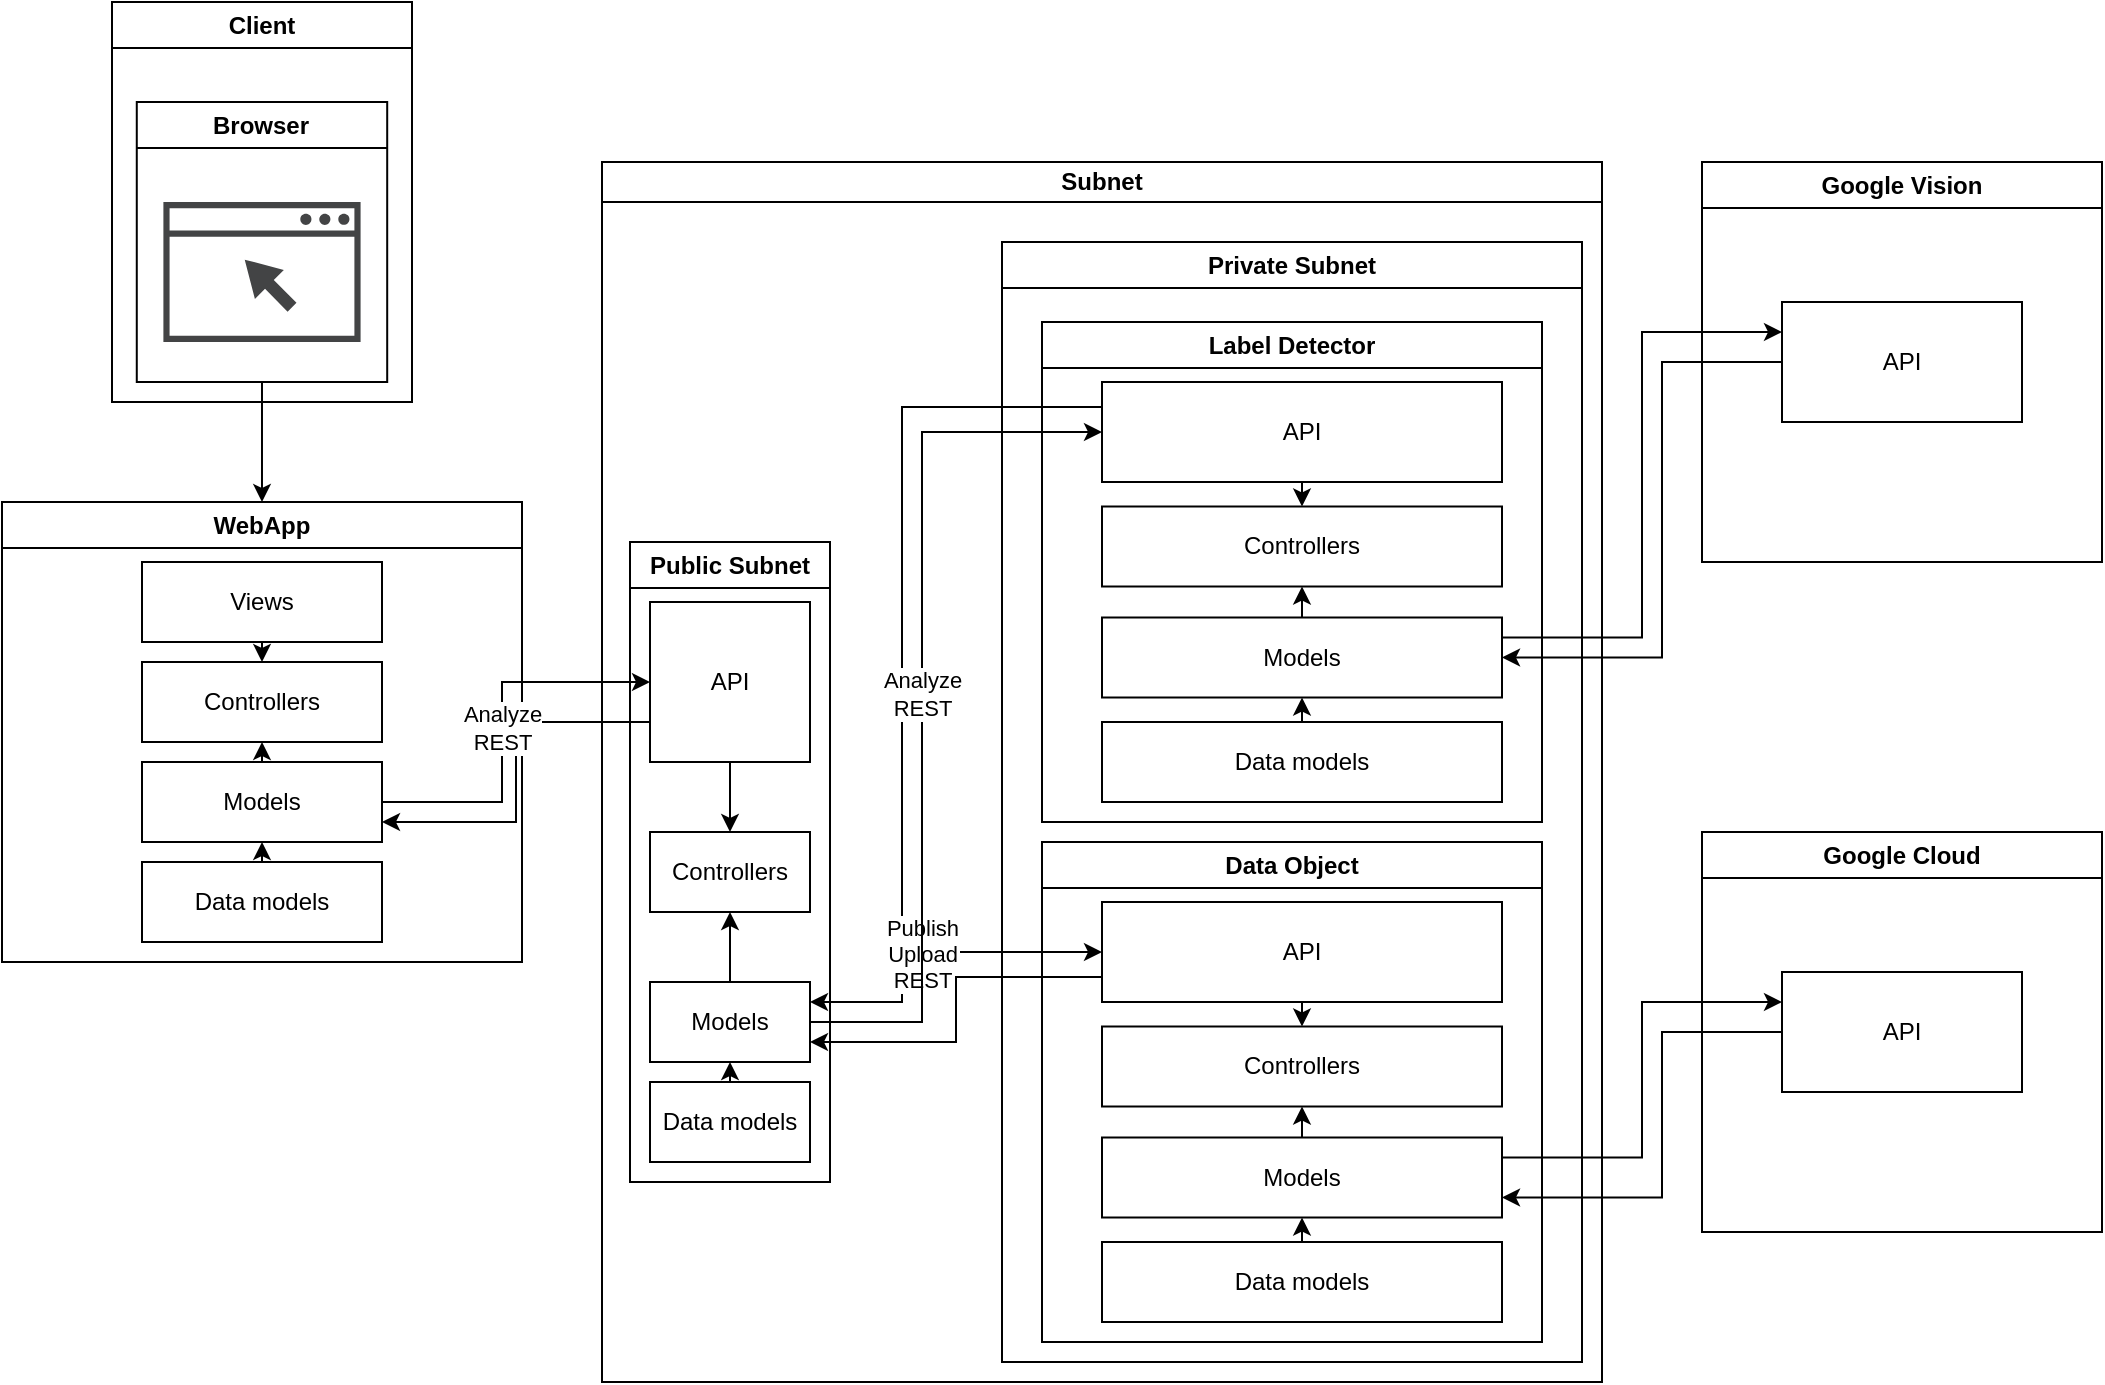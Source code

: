 <mxfile version="23.0.2" type="device">
  <diagram name="Page-1" id="o5220_kUw4vm-JoBPQUj">
    <mxGraphModel dx="1386" dy="793" grid="1" gridSize="10" guides="1" tooltips="1" connect="1" arrows="1" fold="1" page="1" pageScale="1" pageWidth="827" pageHeight="1169" math="0" shadow="0">
      <root>
        <mxCell id="0" />
        <mxCell id="1" parent="0" />
        <mxCell id="zZYa_b1xWJzNNCu5xfxP-7" value="Subnet" style="swimlane;whiteSpace=wrap;html=1;startSize=20;" vertex="1" parent="1">
          <mxGeometry x="320" y="250" width="500" height="610" as="geometry" />
        </mxCell>
        <mxCell id="zZYa_b1xWJzNNCu5xfxP-12" value="Public Subnet" style="swimlane;whiteSpace=wrap;html=1;" vertex="1" parent="zZYa_b1xWJzNNCu5xfxP-7">
          <mxGeometry x="14" y="190" width="100" height="320" as="geometry" />
        </mxCell>
        <mxCell id="zZYa_b1xWJzNNCu5xfxP-13" value="Controllers" style="whiteSpace=wrap;html=1;" vertex="1" parent="zZYa_b1xWJzNNCu5xfxP-12">
          <mxGeometry x="10" y="145" width="80" height="40" as="geometry" />
        </mxCell>
        <mxCell id="zZYa_b1xWJzNNCu5xfxP-17" style="edgeStyle=orthogonalEdgeStyle;rounded=0;orthogonalLoop=1;jettySize=auto;html=1;exitX=0.5;exitY=0;exitDx=0;exitDy=0;entryX=0.5;entryY=1;entryDx=0;entryDy=0;" edge="1" parent="zZYa_b1xWJzNNCu5xfxP-12" source="zZYa_b1xWJzNNCu5xfxP-15" target="zZYa_b1xWJzNNCu5xfxP-13">
          <mxGeometry relative="1" as="geometry" />
        </mxCell>
        <mxCell id="zZYa_b1xWJzNNCu5xfxP-15" value="Models" style="whiteSpace=wrap;html=1;" vertex="1" parent="zZYa_b1xWJzNNCu5xfxP-12">
          <mxGeometry x="10" y="220" width="80" height="40" as="geometry" />
        </mxCell>
        <mxCell id="zZYa_b1xWJzNNCu5xfxP-1" value="API" style="whiteSpace=wrap;html=1;aspect=fixed;" vertex="1" parent="zZYa_b1xWJzNNCu5xfxP-12">
          <mxGeometry x="10" y="30" width="80" height="80" as="geometry" />
        </mxCell>
        <mxCell id="zZYa_b1xWJzNNCu5xfxP-16" style="edgeStyle=orthogonalEdgeStyle;rounded=0;orthogonalLoop=1;jettySize=auto;html=1;exitX=0.5;exitY=1;exitDx=0;exitDy=0;entryX=0.5;entryY=0;entryDx=0;entryDy=0;" edge="1" parent="zZYa_b1xWJzNNCu5xfxP-12" source="zZYa_b1xWJzNNCu5xfxP-1" target="zZYa_b1xWJzNNCu5xfxP-13">
          <mxGeometry relative="1" as="geometry" />
        </mxCell>
        <mxCell id="zZYa_b1xWJzNNCu5xfxP-77" style="edgeStyle=orthogonalEdgeStyle;rounded=0;orthogonalLoop=1;jettySize=auto;html=1;exitX=0.5;exitY=0;exitDx=0;exitDy=0;entryX=0.5;entryY=1;entryDx=0;entryDy=0;" edge="1" parent="zZYa_b1xWJzNNCu5xfxP-12" source="zZYa_b1xWJzNNCu5xfxP-76" target="zZYa_b1xWJzNNCu5xfxP-15">
          <mxGeometry relative="1" as="geometry" />
        </mxCell>
        <mxCell id="zZYa_b1xWJzNNCu5xfxP-76" value="Data models" style="whiteSpace=wrap;html=1;" vertex="1" parent="zZYa_b1xWJzNNCu5xfxP-12">
          <mxGeometry x="10" y="270" width="80" height="40" as="geometry" />
        </mxCell>
        <mxCell id="zZYa_b1xWJzNNCu5xfxP-18" value="Private Subnet" style="swimlane;whiteSpace=wrap;html=1;startSize=23;" vertex="1" parent="zZYa_b1xWJzNNCu5xfxP-7">
          <mxGeometry x="200" y="40" width="290" height="560" as="geometry" />
        </mxCell>
        <mxCell id="zZYa_b1xWJzNNCu5xfxP-24" value="Label Detector" style="swimlane;whiteSpace=wrap;html=1;" vertex="1" parent="zZYa_b1xWJzNNCu5xfxP-18">
          <mxGeometry x="20" y="40" width="250" height="250" as="geometry" />
        </mxCell>
        <mxCell id="zZYa_b1xWJzNNCu5xfxP-35" style="edgeStyle=orthogonalEdgeStyle;rounded=0;orthogonalLoop=1;jettySize=auto;html=1;exitX=0.5;exitY=1;exitDx=0;exitDy=0;entryX=0.5;entryY=0;entryDx=0;entryDy=0;" edge="1" parent="zZYa_b1xWJzNNCu5xfxP-24" source="zZYa_b1xWJzNNCu5xfxP-4" target="zZYa_b1xWJzNNCu5xfxP-33">
          <mxGeometry relative="1" as="geometry">
            <mxPoint x="69.714" y="90" as="targetPoint" />
          </mxGeometry>
        </mxCell>
        <mxCell id="zZYa_b1xWJzNNCu5xfxP-4" value="API" style="whiteSpace=wrap;html=1;" vertex="1" parent="zZYa_b1xWJzNNCu5xfxP-24">
          <mxGeometry x="30" y="30" width="200" height="50" as="geometry" />
        </mxCell>
        <mxCell id="zZYa_b1xWJzNNCu5xfxP-33" value="Controllers" style="whiteSpace=wrap;html=1;" vertex="1" parent="zZYa_b1xWJzNNCu5xfxP-24">
          <mxGeometry x="30" y="92.25" width="200" height="40" as="geometry" />
        </mxCell>
        <mxCell id="zZYa_b1xWJzNNCu5xfxP-36" style="edgeStyle=orthogonalEdgeStyle;rounded=0;orthogonalLoop=1;jettySize=auto;html=1;exitX=0.5;exitY=0;exitDx=0;exitDy=0;entryX=0.5;entryY=1;entryDx=0;entryDy=0;" edge="1" parent="zZYa_b1xWJzNNCu5xfxP-24" source="zZYa_b1xWJzNNCu5xfxP-34" target="zZYa_b1xWJzNNCu5xfxP-33">
          <mxGeometry relative="1" as="geometry" />
        </mxCell>
        <mxCell id="zZYa_b1xWJzNNCu5xfxP-34" value="Models" style="whiteSpace=wrap;html=1;" vertex="1" parent="zZYa_b1xWJzNNCu5xfxP-24">
          <mxGeometry x="30" y="147.75" width="200" height="40" as="geometry" />
        </mxCell>
        <mxCell id="zZYa_b1xWJzNNCu5xfxP-72" style="edgeStyle=orthogonalEdgeStyle;rounded=0;orthogonalLoop=1;jettySize=auto;html=1;exitX=0.5;exitY=0;exitDx=0;exitDy=0;entryX=0.5;entryY=1;entryDx=0;entryDy=0;" edge="1" parent="zZYa_b1xWJzNNCu5xfxP-24" source="zZYa_b1xWJzNNCu5xfxP-71" target="zZYa_b1xWJzNNCu5xfxP-34">
          <mxGeometry relative="1" as="geometry" />
        </mxCell>
        <mxCell id="zZYa_b1xWJzNNCu5xfxP-71" value="Data models" style="whiteSpace=wrap;html=1;" vertex="1" parent="zZYa_b1xWJzNNCu5xfxP-24">
          <mxGeometry x="30" y="200" width="200" height="40" as="geometry" />
        </mxCell>
        <mxCell id="zZYa_b1xWJzNNCu5xfxP-37" value="Data Object" style="swimlane;whiteSpace=wrap;html=1;" vertex="1" parent="zZYa_b1xWJzNNCu5xfxP-18">
          <mxGeometry x="20" y="300" width="250" height="250" as="geometry" />
        </mxCell>
        <mxCell id="zZYa_b1xWJzNNCu5xfxP-38" style="edgeStyle=orthogonalEdgeStyle;rounded=0;orthogonalLoop=1;jettySize=auto;html=1;exitX=0.5;exitY=1;exitDx=0;exitDy=0;entryX=0.5;entryY=0;entryDx=0;entryDy=0;" edge="1" parent="zZYa_b1xWJzNNCu5xfxP-37" source="zZYa_b1xWJzNNCu5xfxP-39" target="zZYa_b1xWJzNNCu5xfxP-40">
          <mxGeometry relative="1" as="geometry">
            <mxPoint x="69.714" y="90" as="targetPoint" />
          </mxGeometry>
        </mxCell>
        <mxCell id="zZYa_b1xWJzNNCu5xfxP-39" value="API" style="whiteSpace=wrap;html=1;" vertex="1" parent="zZYa_b1xWJzNNCu5xfxP-37">
          <mxGeometry x="30" y="30" width="200" height="50" as="geometry" />
        </mxCell>
        <mxCell id="zZYa_b1xWJzNNCu5xfxP-40" value="Controllers" style="whiteSpace=wrap;html=1;" vertex="1" parent="zZYa_b1xWJzNNCu5xfxP-37">
          <mxGeometry x="30" y="92.25" width="200" height="40" as="geometry" />
        </mxCell>
        <mxCell id="zZYa_b1xWJzNNCu5xfxP-41" style="edgeStyle=orthogonalEdgeStyle;rounded=0;orthogonalLoop=1;jettySize=auto;html=1;exitX=0.5;exitY=0;exitDx=0;exitDy=0;entryX=0.5;entryY=1;entryDx=0;entryDy=0;" edge="1" parent="zZYa_b1xWJzNNCu5xfxP-37" source="zZYa_b1xWJzNNCu5xfxP-42" target="zZYa_b1xWJzNNCu5xfxP-40">
          <mxGeometry relative="1" as="geometry" />
        </mxCell>
        <mxCell id="zZYa_b1xWJzNNCu5xfxP-42" value="Models" style="whiteSpace=wrap;html=1;" vertex="1" parent="zZYa_b1xWJzNNCu5xfxP-37">
          <mxGeometry x="30" y="147.75" width="200" height="40" as="geometry" />
        </mxCell>
        <mxCell id="zZYa_b1xWJzNNCu5xfxP-75" style="edgeStyle=orthogonalEdgeStyle;rounded=0;orthogonalLoop=1;jettySize=auto;html=1;exitX=0.5;exitY=0;exitDx=0;exitDy=0;entryX=0.5;entryY=1;entryDx=0;entryDy=0;" edge="1" parent="zZYa_b1xWJzNNCu5xfxP-37" source="zZYa_b1xWJzNNCu5xfxP-73" target="zZYa_b1xWJzNNCu5xfxP-42">
          <mxGeometry relative="1" as="geometry" />
        </mxCell>
        <mxCell id="zZYa_b1xWJzNNCu5xfxP-73" value="Data models" style="whiteSpace=wrap;html=1;" vertex="1" parent="zZYa_b1xWJzNNCu5xfxP-37">
          <mxGeometry x="30" y="200" width="200" height="40" as="geometry" />
        </mxCell>
        <mxCell id="zZYa_b1xWJzNNCu5xfxP-46" style="edgeStyle=orthogonalEdgeStyle;rounded=0;orthogonalLoop=1;jettySize=auto;html=1;exitX=0;exitY=0.25;exitDx=0;exitDy=0;entryX=1;entryY=0.25;entryDx=0;entryDy=0;" edge="1" parent="zZYa_b1xWJzNNCu5xfxP-7" source="zZYa_b1xWJzNNCu5xfxP-4" target="zZYa_b1xWJzNNCu5xfxP-15">
          <mxGeometry relative="1" as="geometry">
            <Array as="points">
              <mxPoint x="150" y="123" />
              <mxPoint x="150" y="420" />
            </Array>
          </mxGeometry>
        </mxCell>
        <mxCell id="zZYa_b1xWJzNNCu5xfxP-44" value="Publish&lt;br&gt;Upload&lt;br&gt;REST" style="edgeStyle=orthogonalEdgeStyle;rounded=0;orthogonalLoop=1;jettySize=auto;html=1;entryX=0;entryY=0.5;entryDx=0;entryDy=0;exitX=1;exitY=0.5;exitDx=0;exitDy=0;" edge="1" parent="zZYa_b1xWJzNNCu5xfxP-7" source="zZYa_b1xWJzNNCu5xfxP-15" target="zZYa_b1xWJzNNCu5xfxP-39">
          <mxGeometry relative="1" as="geometry">
            <mxPoint x="110" y="360" as="sourcePoint" />
            <Array as="points">
              <mxPoint x="160" y="430" />
              <mxPoint x="160" y="395" />
            </Array>
          </mxGeometry>
        </mxCell>
        <mxCell id="zZYa_b1xWJzNNCu5xfxP-43" value="Analyze&lt;br&gt;REST" style="edgeStyle=orthogonalEdgeStyle;rounded=0;orthogonalLoop=1;jettySize=auto;html=1;exitX=1;exitY=0.5;exitDx=0;exitDy=0;entryX=0;entryY=0.5;entryDx=0;entryDy=0;" edge="1" parent="zZYa_b1xWJzNNCu5xfxP-7" source="zZYa_b1xWJzNNCu5xfxP-15" target="zZYa_b1xWJzNNCu5xfxP-4">
          <mxGeometry relative="1" as="geometry">
            <Array as="points">
              <mxPoint x="160" y="430" />
              <mxPoint x="160" y="135" />
            </Array>
          </mxGeometry>
        </mxCell>
        <mxCell id="zZYa_b1xWJzNNCu5xfxP-78" style="edgeStyle=orthogonalEdgeStyle;rounded=0;orthogonalLoop=1;jettySize=auto;html=1;exitX=0;exitY=0.75;exitDx=0;exitDy=0;entryX=1;entryY=0.75;entryDx=0;entryDy=0;" edge="1" parent="zZYa_b1xWJzNNCu5xfxP-7" source="zZYa_b1xWJzNNCu5xfxP-39" target="zZYa_b1xWJzNNCu5xfxP-15">
          <mxGeometry relative="1" as="geometry" />
        </mxCell>
        <mxCell id="zZYa_b1xWJzNNCu5xfxP-8" value="WebApp" style="swimlane;whiteSpace=wrap;html=1;" vertex="1" parent="1">
          <mxGeometry x="20" y="420" width="260" height="230" as="geometry" />
        </mxCell>
        <mxCell id="zZYa_b1xWJzNNCu5xfxP-6" value="Views" style="rounded=0;whiteSpace=wrap;html=1;" vertex="1" parent="zZYa_b1xWJzNNCu5xfxP-8">
          <mxGeometry x="70" y="30" width="120" height="40" as="geometry" />
        </mxCell>
        <mxCell id="zZYa_b1xWJzNNCu5xfxP-9" value="Controllers" style="rounded=0;whiteSpace=wrap;html=1;" vertex="1" parent="zZYa_b1xWJzNNCu5xfxP-8">
          <mxGeometry x="70" y="80" width="120" height="40" as="geometry" />
        </mxCell>
        <mxCell id="zZYa_b1xWJzNNCu5xfxP-11" value="" style="endArrow=none;html=1;rounded=0;entryX=0.5;entryY=1;entryDx=0;entryDy=0;exitX=0.5;exitY=0;exitDx=0;exitDy=0;startArrow=classic;startFill=1;" edge="1" parent="zZYa_b1xWJzNNCu5xfxP-8" source="zZYa_b1xWJzNNCu5xfxP-9" target="zZYa_b1xWJzNNCu5xfxP-6">
          <mxGeometry width="50" height="50" relative="1" as="geometry">
            <mxPoint x="490" y="30" as="sourcePoint" />
            <mxPoint x="540" y="-20" as="targetPoint" />
          </mxGeometry>
        </mxCell>
        <mxCell id="zZYa_b1xWJzNNCu5xfxP-52" style="edgeStyle=orthogonalEdgeStyle;rounded=0;orthogonalLoop=1;jettySize=auto;html=1;exitX=0.5;exitY=0;exitDx=0;exitDy=0;entryX=0.5;entryY=1;entryDx=0;entryDy=0;" edge="1" parent="zZYa_b1xWJzNNCu5xfxP-8" source="zZYa_b1xWJzNNCu5xfxP-51" target="zZYa_b1xWJzNNCu5xfxP-9">
          <mxGeometry relative="1" as="geometry" />
        </mxCell>
        <mxCell id="zZYa_b1xWJzNNCu5xfxP-51" value="Models" style="rounded=0;whiteSpace=wrap;html=1;" vertex="1" parent="zZYa_b1xWJzNNCu5xfxP-8">
          <mxGeometry x="70" y="130" width="120" height="40" as="geometry" />
        </mxCell>
        <mxCell id="zZYa_b1xWJzNNCu5xfxP-80" style="edgeStyle=orthogonalEdgeStyle;rounded=0;orthogonalLoop=1;jettySize=auto;html=1;exitX=0.5;exitY=0;exitDx=0;exitDy=0;entryX=0.5;entryY=1;entryDx=0;entryDy=0;" edge="1" parent="zZYa_b1xWJzNNCu5xfxP-8" source="zZYa_b1xWJzNNCu5xfxP-79" target="zZYa_b1xWJzNNCu5xfxP-51">
          <mxGeometry relative="1" as="geometry" />
        </mxCell>
        <mxCell id="zZYa_b1xWJzNNCu5xfxP-79" value="Data models" style="rounded=0;whiteSpace=wrap;html=1;" vertex="1" parent="zZYa_b1xWJzNNCu5xfxP-8">
          <mxGeometry x="70" y="180" width="120" height="40" as="geometry" />
        </mxCell>
        <mxCell id="zZYa_b1xWJzNNCu5xfxP-53" style="edgeStyle=orthogonalEdgeStyle;rounded=0;orthogonalLoop=1;jettySize=auto;html=1;exitX=0;exitY=0.75;exitDx=0;exitDy=0;" edge="1" parent="1" source="zZYa_b1xWJzNNCu5xfxP-1" target="zZYa_b1xWJzNNCu5xfxP-51">
          <mxGeometry relative="1" as="geometry">
            <Array as="points">
              <mxPoint x="277" y="530" />
              <mxPoint x="277" y="580" />
            </Array>
          </mxGeometry>
        </mxCell>
        <mxCell id="zZYa_b1xWJzNNCu5xfxP-3" value="Analyze&lt;br&gt;REST" style="endArrow=classic;html=1;rounded=0;entryX=0;entryY=0.5;entryDx=0;entryDy=0;exitX=1;exitY=0.5;exitDx=0;exitDy=0;edgeStyle=orthogonalEdgeStyle;" edge="1" parent="1" source="zZYa_b1xWJzNNCu5xfxP-51" target="zZYa_b1xWJzNNCu5xfxP-1">
          <mxGeometry width="50" height="50" relative="1" as="geometry">
            <mxPoint x="180" y="510" as="sourcePoint" />
            <mxPoint x="540" y="370" as="targetPoint" />
            <Array as="points">
              <mxPoint x="270" y="570" />
              <mxPoint x="270" y="510" />
            </Array>
          </mxGeometry>
        </mxCell>
        <mxCell id="zZYa_b1xWJzNNCu5xfxP-55" value="Client" style="swimlane;whiteSpace=wrap;html=1;startSize=23;" vertex="1" parent="1">
          <mxGeometry x="75" y="170" width="150" height="200" as="geometry" />
        </mxCell>
        <mxCell id="zZYa_b1xWJzNNCu5xfxP-56" value="Browser" style="swimlane;whiteSpace=wrap;html=1;" vertex="1" parent="zZYa_b1xWJzNNCu5xfxP-55">
          <mxGeometry x="12.39" y="50" width="125.21" height="140" as="geometry" />
        </mxCell>
        <mxCell id="zZYa_b1xWJzNNCu5xfxP-59" value="" style="sketch=0;pointerEvents=1;shadow=0;dashed=0;html=1;strokeColor=none;fillColor=#434445;aspect=fixed;labelPosition=center;verticalLabelPosition=bottom;verticalAlign=top;align=center;outlineConnect=0;shape=mxgraph.vvd.web_browser;" vertex="1" parent="zZYa_b1xWJzNNCu5xfxP-56">
          <mxGeometry x="13.31" y="50" width="98.59" height="70" as="geometry" />
        </mxCell>
        <mxCell id="zZYa_b1xWJzNNCu5xfxP-60" style="edgeStyle=orthogonalEdgeStyle;rounded=0;orthogonalLoop=1;jettySize=auto;html=1;exitX=0.5;exitY=1;exitDx=0;exitDy=0;entryX=0.5;entryY=0;entryDx=0;entryDy=0;" edge="1" parent="1" source="zZYa_b1xWJzNNCu5xfxP-56" target="zZYa_b1xWJzNNCu5xfxP-8">
          <mxGeometry relative="1" as="geometry" />
        </mxCell>
        <mxCell id="zZYa_b1xWJzNNCu5xfxP-61" value="Google Vision" style="swimlane;whiteSpace=wrap;html=1;" vertex="1" parent="1">
          <mxGeometry x="870" y="250" width="200" height="200" as="geometry" />
        </mxCell>
        <mxCell id="zZYa_b1xWJzNNCu5xfxP-62" value="API" style="rounded=0;whiteSpace=wrap;html=1;" vertex="1" parent="zZYa_b1xWJzNNCu5xfxP-61">
          <mxGeometry x="40" y="70" width="120" height="60" as="geometry" />
        </mxCell>
        <mxCell id="zZYa_b1xWJzNNCu5xfxP-63" value="Google Cloud" style="swimlane;whiteSpace=wrap;html=1;" vertex="1" parent="1">
          <mxGeometry x="870" y="585" width="200" height="200" as="geometry" />
        </mxCell>
        <mxCell id="zZYa_b1xWJzNNCu5xfxP-64" value="API" style="rounded=0;whiteSpace=wrap;html=1;" vertex="1" parent="zZYa_b1xWJzNNCu5xfxP-63">
          <mxGeometry x="40" y="70" width="120" height="60" as="geometry" />
        </mxCell>
        <mxCell id="zZYa_b1xWJzNNCu5xfxP-67" style="edgeStyle=orthogonalEdgeStyle;rounded=0;orthogonalLoop=1;jettySize=auto;html=1;exitX=1;exitY=0.25;exitDx=0;exitDy=0;entryX=0;entryY=0.25;entryDx=0;entryDy=0;" edge="1" parent="1" source="zZYa_b1xWJzNNCu5xfxP-34" target="zZYa_b1xWJzNNCu5xfxP-62">
          <mxGeometry relative="1" as="geometry" />
        </mxCell>
        <mxCell id="zZYa_b1xWJzNNCu5xfxP-68" style="edgeStyle=orthogonalEdgeStyle;rounded=0;orthogonalLoop=1;jettySize=auto;html=1;exitX=0;exitY=0.5;exitDx=0;exitDy=0;entryX=1;entryY=0.5;entryDx=0;entryDy=0;" edge="1" parent="1" source="zZYa_b1xWJzNNCu5xfxP-62" target="zZYa_b1xWJzNNCu5xfxP-34">
          <mxGeometry relative="1" as="geometry">
            <Array as="points">
              <mxPoint x="850" y="350" />
              <mxPoint x="850" y="498" />
            </Array>
          </mxGeometry>
        </mxCell>
        <mxCell id="zZYa_b1xWJzNNCu5xfxP-69" style="edgeStyle=orthogonalEdgeStyle;rounded=0;orthogonalLoop=1;jettySize=auto;html=1;exitX=1;exitY=0.25;exitDx=0;exitDy=0;entryX=0;entryY=0.25;entryDx=0;entryDy=0;" edge="1" parent="1" source="zZYa_b1xWJzNNCu5xfxP-42" target="zZYa_b1xWJzNNCu5xfxP-64">
          <mxGeometry relative="1" as="geometry" />
        </mxCell>
        <mxCell id="zZYa_b1xWJzNNCu5xfxP-70" style="edgeStyle=orthogonalEdgeStyle;rounded=0;orthogonalLoop=1;jettySize=auto;html=1;exitX=0;exitY=0.5;exitDx=0;exitDy=0;entryX=1;entryY=0.75;entryDx=0;entryDy=0;" edge="1" parent="1" source="zZYa_b1xWJzNNCu5xfxP-64" target="zZYa_b1xWJzNNCu5xfxP-42">
          <mxGeometry relative="1" as="geometry">
            <Array as="points">
              <mxPoint x="850" y="685" />
              <mxPoint x="850" y="768" />
            </Array>
          </mxGeometry>
        </mxCell>
      </root>
    </mxGraphModel>
  </diagram>
</mxfile>
